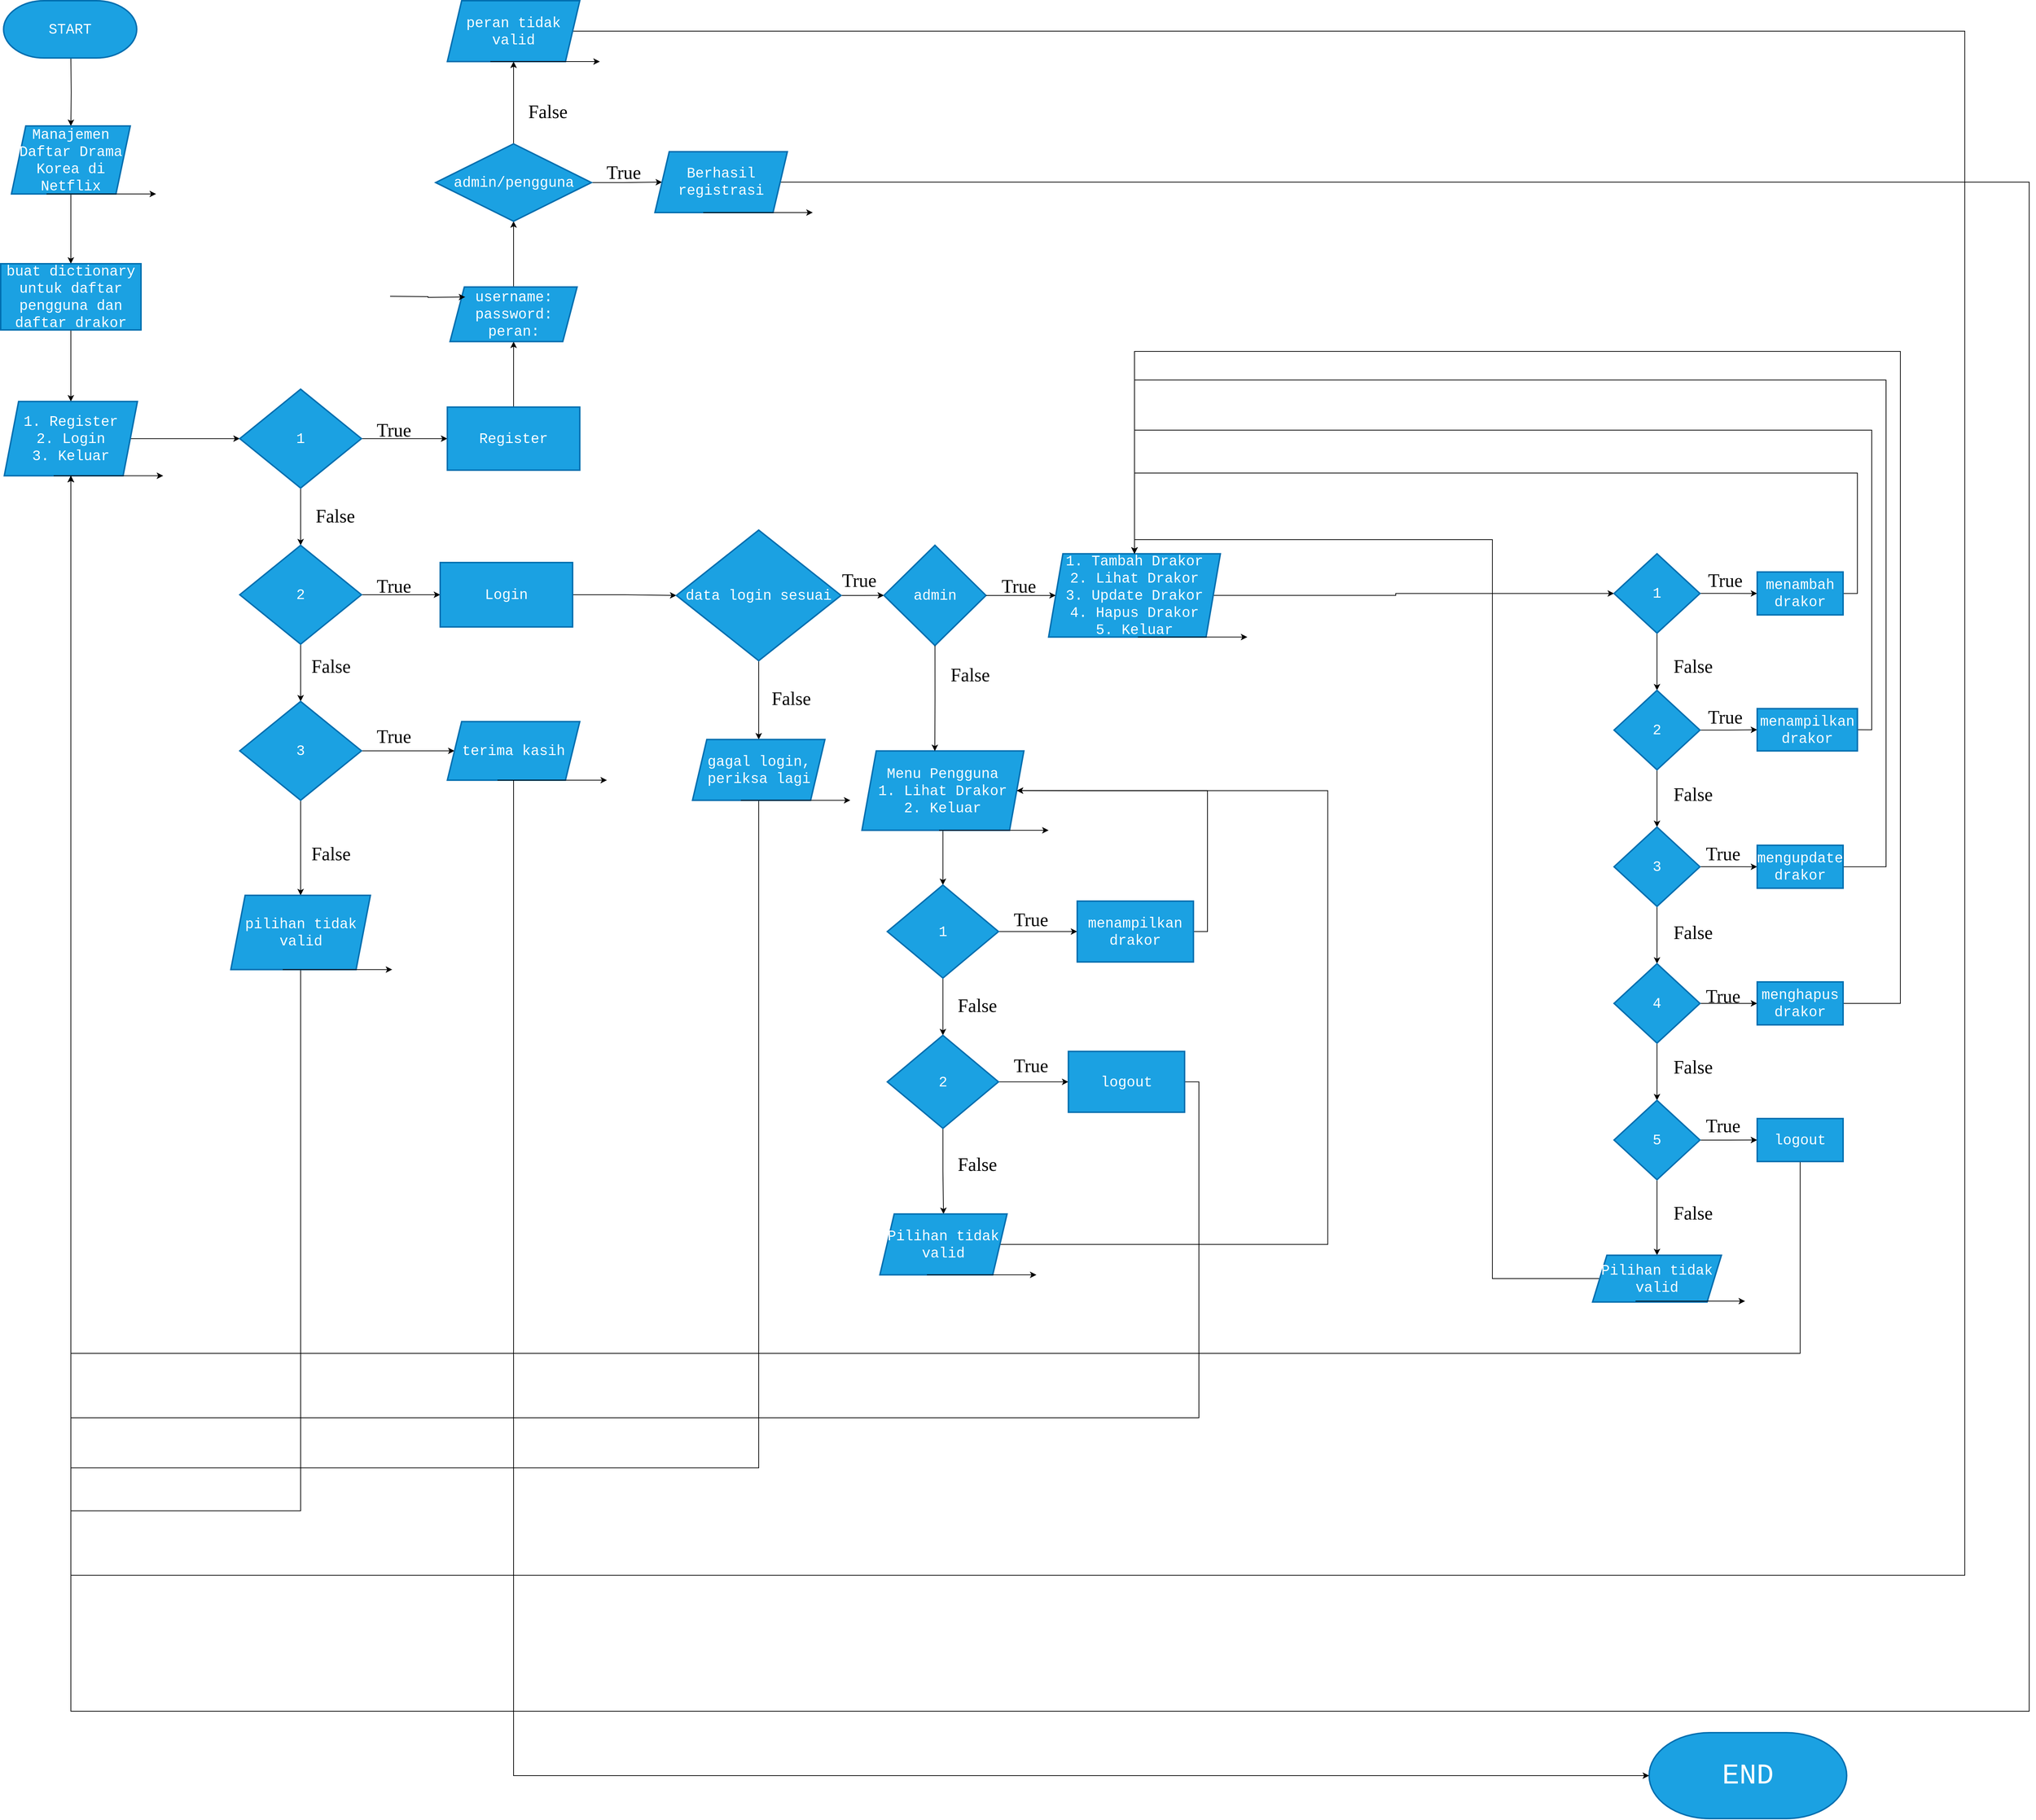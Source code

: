 <mxfile version="24.7.17">
  <diagram id="C5RBs43oDa-KdzZeNtuy" name="Page-1">
    <mxGraphModel dx="2588" dy="2060" grid="1" gridSize="10" guides="1" tooltips="1" connect="1" arrows="1" fold="1" page="1" pageScale="1" pageWidth="827" pageHeight="1169" math="0" shadow="0">
      <root>
        <mxCell id="WIyWlLk6GJQsqaUBKTNV-0" />
        <mxCell id="WIyWlLk6GJQsqaUBKTNV-1" parent="WIyWlLk6GJQsqaUBKTNV-0" />
        <mxCell id="9XBb93PV3unr3yUIhpDu-5" value="" style="edgeStyle=orthogonalEdgeStyle;rounded=0;orthogonalLoop=1;jettySize=auto;html=1;" parent="WIyWlLk6GJQsqaUBKTNV-1" target="9XBb93PV3unr3yUIhpDu-4" edge="1">
          <mxGeometry relative="1" as="geometry">
            <mxPoint x="414" y="140" as="sourcePoint" />
          </mxGeometry>
        </mxCell>
        <mxCell id="9XBb93PV3unr3yUIhpDu-16" value="" style="edgeStyle=orthogonalEdgeStyle;rounded=0;orthogonalLoop=1;jettySize=auto;html=1;" parent="WIyWlLk6GJQsqaUBKTNV-1" source="9XBb93PV3unr3yUIhpDu-4" target="9XBb93PV3unr3yUIhpDu-15" edge="1">
          <mxGeometry relative="1" as="geometry" />
        </mxCell>
        <mxCell id="9XBb93PV3unr3yUIhpDu-4" value="Manajemen Daftar Drama Korea di Netflix" style="shape=parallelogram;perimeter=parallelogramPerimeter;whiteSpace=wrap;html=1;fixedSize=1;fontSize=20;fontFamily=Courier New;fillColor=#1ba1e2;strokeColor=#006EAF;fontColor=#ffffff;strokeWidth=2;labelBackgroundColor=none;" parent="WIyWlLk6GJQsqaUBKTNV-1" vertex="1">
          <mxGeometry x="331" y="235" width="166" height="95" as="geometry" />
        </mxCell>
        <mxCell id="9XBb93PV3unr3yUIhpDu-14" value="START" style="strokeWidth=2;html=1;shape=mxgraph.flowchart.terminator;whiteSpace=wrap;fillColor=#1ba1e2;fontColor=#ffffff;strokeColor=#006EAF;fontFamily=Courier New;fontSize=20;" parent="WIyWlLk6GJQsqaUBKTNV-1" vertex="1">
          <mxGeometry x="320" y="60" width="186" height="80" as="geometry" />
        </mxCell>
        <mxCell id="9XBb93PV3unr3yUIhpDu-18" value="" style="edgeStyle=orthogonalEdgeStyle;rounded=0;orthogonalLoop=1;jettySize=auto;html=1;" parent="WIyWlLk6GJQsqaUBKTNV-1" source="9XBb93PV3unr3yUIhpDu-15" target="9XBb93PV3unr3yUIhpDu-17" edge="1">
          <mxGeometry relative="1" as="geometry" />
        </mxCell>
        <mxCell id="9XBb93PV3unr3yUIhpDu-15" value="buat dictionary untuk daftar pengguna dan daftar drakor" style="whiteSpace=wrap;html=1;fontSize=20;fontFamily=Courier New;fillColor=#1ba1e2;strokeColor=#006EAF;fontColor=#ffffff;strokeWidth=2;labelBackgroundColor=none;" parent="WIyWlLk6GJQsqaUBKTNV-1" vertex="1">
          <mxGeometry x="316" y="427.5" width="196" height="92.5" as="geometry" />
        </mxCell>
        <mxCell id="9XBb93PV3unr3yUIhpDu-20" value="" style="edgeStyle=orthogonalEdgeStyle;rounded=0;orthogonalLoop=1;jettySize=auto;html=1;" parent="WIyWlLk6GJQsqaUBKTNV-1" source="9XBb93PV3unr3yUIhpDu-17" target="9XBb93PV3unr3yUIhpDu-19" edge="1">
          <mxGeometry relative="1" as="geometry" />
        </mxCell>
        <mxCell id="9XBb93PV3unr3yUIhpDu-17" value="1. Register&lt;div&gt;2. Login&lt;/div&gt;&lt;div&gt;3. Keluar&lt;/div&gt;" style="shape=parallelogram;perimeter=parallelogramPerimeter;whiteSpace=wrap;html=1;fixedSize=1;fontSize=20;fontFamily=Courier New;fillColor=#1ba1e2;strokeColor=#006EAF;fontColor=#ffffff;strokeWidth=2;labelBackgroundColor=none;" parent="WIyWlLk6GJQsqaUBKTNV-1" vertex="1">
          <mxGeometry x="321" y="620" width="186" height="103.75" as="geometry" />
        </mxCell>
        <mxCell id="9XBb93PV3unr3yUIhpDu-22" value="" style="edgeStyle=orthogonalEdgeStyle;rounded=0;orthogonalLoop=1;jettySize=auto;html=1;" parent="WIyWlLk6GJQsqaUBKTNV-1" source="9XBb93PV3unr3yUIhpDu-19" target="9XBb93PV3unr3yUIhpDu-21" edge="1">
          <mxGeometry relative="1" as="geometry" />
        </mxCell>
        <mxCell id="9XBb93PV3unr3yUIhpDu-24" value="" style="edgeStyle=orthogonalEdgeStyle;rounded=0;orthogonalLoop=1;jettySize=auto;html=1;" parent="WIyWlLk6GJQsqaUBKTNV-1" source="9XBb93PV3unr3yUIhpDu-19" target="9XBb93PV3unr3yUIhpDu-23" edge="1">
          <mxGeometry relative="1" as="geometry" />
        </mxCell>
        <mxCell id="9XBb93PV3unr3yUIhpDu-19" value="1" style="rhombus;whiteSpace=wrap;html=1;fontSize=20;fontFamily=Courier New;fillColor=#1ba1e2;strokeColor=#006EAF;fontColor=#ffffff;strokeWidth=2;labelBackgroundColor=none;" parent="WIyWlLk6GJQsqaUBKTNV-1" vertex="1">
          <mxGeometry x="650" y="602.81" width="170" height="138.13" as="geometry" />
        </mxCell>
        <mxCell id="s_7dhmqSEseQ9WvXmj4P-6" value="" style="edgeStyle=orthogonalEdgeStyle;rounded=0;orthogonalLoop=1;jettySize=auto;html=1;" edge="1" parent="WIyWlLk6GJQsqaUBKTNV-1" source="9XBb93PV3unr3yUIhpDu-21" target="s_7dhmqSEseQ9WvXmj4P-5">
          <mxGeometry relative="1" as="geometry" />
        </mxCell>
        <mxCell id="9XBb93PV3unr3yUIhpDu-21" value="Register" style="whiteSpace=wrap;html=1;fontSize=20;fontFamily=Courier New;fillColor=#1ba1e2;strokeColor=#006EAF;fontColor=#ffffff;strokeWidth=2;labelBackgroundColor=none;" parent="WIyWlLk6GJQsqaUBKTNV-1" vertex="1">
          <mxGeometry x="940" y="627.81" width="185" height="88.13" as="geometry" />
        </mxCell>
        <mxCell id="9XBb93PV3unr3yUIhpDu-26" value="" style="edgeStyle=orthogonalEdgeStyle;rounded=0;orthogonalLoop=1;jettySize=auto;html=1;" parent="WIyWlLk6GJQsqaUBKTNV-1" source="9XBb93PV3unr3yUIhpDu-23" target="9XBb93PV3unr3yUIhpDu-25" edge="1">
          <mxGeometry relative="1" as="geometry" />
        </mxCell>
        <mxCell id="9XBb93PV3unr3yUIhpDu-114" value="" style="edgeStyle=orthogonalEdgeStyle;rounded=0;orthogonalLoop=1;jettySize=auto;html=1;" parent="WIyWlLk6GJQsqaUBKTNV-1" source="9XBb93PV3unr3yUIhpDu-23" target="9XBb93PV3unr3yUIhpDu-113" edge="1">
          <mxGeometry relative="1" as="geometry" />
        </mxCell>
        <mxCell id="9XBb93PV3unr3yUIhpDu-23" value="2" style="rhombus;whiteSpace=wrap;html=1;fontSize=20;fontFamily=Courier New;fillColor=#1ba1e2;strokeColor=#006EAF;fontColor=#ffffff;strokeWidth=2;labelBackgroundColor=none;" parent="WIyWlLk6GJQsqaUBKTNV-1" vertex="1">
          <mxGeometry x="650" y="820.94" width="170" height="138.13" as="geometry" />
        </mxCell>
        <mxCell id="9XBb93PV3unr3yUIhpDu-68" value="" style="edgeStyle=orthogonalEdgeStyle;rounded=0;orthogonalLoop=1;jettySize=auto;html=1;" parent="WIyWlLk6GJQsqaUBKTNV-1" source="9XBb93PV3unr3yUIhpDu-25" target="9XBb93PV3unr3yUIhpDu-67" edge="1">
          <mxGeometry relative="1" as="geometry" />
        </mxCell>
        <mxCell id="9XBb93PV3unr3yUIhpDu-25" value="Login" style="whiteSpace=wrap;html=1;fontSize=20;fontFamily=Courier New;fillColor=#1ba1e2;strokeColor=#006EAF;fontColor=#ffffff;strokeWidth=2;labelBackgroundColor=none;" parent="WIyWlLk6GJQsqaUBKTNV-1" vertex="1">
          <mxGeometry x="930" y="845" width="185" height="90" as="geometry" />
        </mxCell>
        <mxCell id="9XBb93PV3unr3yUIhpDu-108" value="" style="edgeStyle=orthogonalEdgeStyle;rounded=0;orthogonalLoop=1;jettySize=auto;html=1;" parent="WIyWlLk6GJQsqaUBKTNV-1" source="9XBb93PV3unr3yUIhpDu-67" target="9XBb93PV3unr3yUIhpDu-71" edge="1">
          <mxGeometry relative="1" as="geometry" />
        </mxCell>
        <mxCell id="9XBb93PV3unr3yUIhpDu-112" value="" style="edgeStyle=orthogonalEdgeStyle;rounded=0;orthogonalLoop=1;jettySize=auto;html=1;" parent="WIyWlLk6GJQsqaUBKTNV-1" source="9XBb93PV3unr3yUIhpDu-67" target="9XBb93PV3unr3yUIhpDu-111" edge="1">
          <mxGeometry relative="1" as="geometry" />
        </mxCell>
        <mxCell id="9XBb93PV3unr3yUIhpDu-67" value="data login sesuai" style="rhombus;whiteSpace=wrap;html=1;fontSize=20;fontFamily=Courier New;fillColor=#1ba1e2;strokeColor=#006EAF;fontColor=#ffffff;strokeWidth=2;labelBackgroundColor=none;" parent="WIyWlLk6GJQsqaUBKTNV-1" vertex="1">
          <mxGeometry x="1260" y="799.69" width="230" height="182.5" as="geometry" />
        </mxCell>
        <mxCell id="9XBb93PV3unr3yUIhpDu-71" value="admin" style="rhombus;whiteSpace=wrap;html=1;fontSize=20;fontFamily=Courier New;fillColor=#1ba1e2;strokeColor=#006EAF;fontColor=#ffffff;strokeWidth=2;labelBackgroundColor=none;" parent="WIyWlLk6GJQsqaUBKTNV-1" vertex="1">
          <mxGeometry x="1550" y="820.94" width="142.5" height="140" as="geometry" />
        </mxCell>
        <mxCell id="9XBb93PV3unr3yUIhpDu-72" value="" style="edgeStyle=orthogonalEdgeStyle;rounded=0;orthogonalLoop=1;jettySize=auto;html=1;entryX=0;entryY=0.5;entryDx=0;entryDy=0;" parent="WIyWlLk6GJQsqaUBKTNV-1" source="9XBb93PV3unr3yUIhpDu-73" target="9XBb93PV3unr3yUIhpDu-76" edge="1">
          <mxGeometry relative="1" as="geometry">
            <mxPoint x="2510" y="887.87" as="targetPoint" />
            <Array as="points">
              <mxPoint x="2265" y="890.87" />
              <mxPoint x="2265" y="887.87" />
            </Array>
          </mxGeometry>
        </mxCell>
        <mxCell id="9XBb93PV3unr3yUIhpDu-73" value="1. Tambah Drakor&lt;div&gt;2. Lihat Drakor&lt;/div&gt;&lt;div&gt;3. Update Drakor&lt;/div&gt;&lt;div&gt;4. Hapus Drakor&lt;/div&gt;&lt;div&gt;5. Keluar&lt;/div&gt;" style="shape=parallelogram;perimeter=parallelogramPerimeter;whiteSpace=wrap;html=1;fixedSize=1;fontSize=20;fontFamily=Courier New;fillColor=#1ba1e2;strokeColor=#006EAF;fontColor=#ffffff;strokeWidth=2;labelBackgroundColor=none;" parent="WIyWlLk6GJQsqaUBKTNV-1" vertex="1">
          <mxGeometry x="1780" y="832.74" width="240" height="116.4" as="geometry" />
        </mxCell>
        <mxCell id="9XBb93PV3unr3yUIhpDu-74" value="" style="edgeStyle=orthogonalEdgeStyle;rounded=0;orthogonalLoop=1;jettySize=auto;html=1;" parent="WIyWlLk6GJQsqaUBKTNV-1" source="9XBb93PV3unr3yUIhpDu-76" target="9XBb93PV3unr3yUIhpDu-77" edge="1">
          <mxGeometry relative="1" as="geometry" />
        </mxCell>
        <mxCell id="9XBb93PV3unr3yUIhpDu-75" value="" style="edgeStyle=orthogonalEdgeStyle;rounded=0;orthogonalLoop=1;jettySize=auto;html=1;" parent="WIyWlLk6GJQsqaUBKTNV-1" source="9XBb93PV3unr3yUIhpDu-76" target="9XBb93PV3unr3yUIhpDu-80" edge="1">
          <mxGeometry relative="1" as="geometry" />
        </mxCell>
        <mxCell id="9XBb93PV3unr3yUIhpDu-76" value="1" style="rhombus;whiteSpace=wrap;html=1;fontSize=20;fontFamily=Courier New;fillColor=#1ba1e2;strokeColor=#006EAF;fontColor=#ffffff;strokeWidth=2;labelBackgroundColor=none;" parent="WIyWlLk6GJQsqaUBKTNV-1" vertex="1">
          <mxGeometry x="2570" y="832.74" width="120" height="110.93" as="geometry" />
        </mxCell>
        <mxCell id="6txTIPw77ZYtvKRZL9yK-9" style="edgeStyle=orthogonalEdgeStyle;rounded=0;orthogonalLoop=1;jettySize=auto;html=1;exitX=1;exitY=0.5;exitDx=0;exitDy=0;entryX=0.5;entryY=0;entryDx=0;entryDy=0;" parent="WIyWlLk6GJQsqaUBKTNV-1" source="9XBb93PV3unr3yUIhpDu-77" target="9XBb93PV3unr3yUIhpDu-73" edge="1">
          <mxGeometry relative="1" as="geometry">
            <Array as="points">
              <mxPoint x="2910" y="888" />
              <mxPoint x="2910" y="720" />
              <mxPoint x="1900" y="720" />
            </Array>
          </mxGeometry>
        </mxCell>
        <mxCell id="9XBb93PV3unr3yUIhpDu-77" value="menambah drakor" style="whiteSpace=wrap;html=1;fontSize=20;fontFamily=Courier New;fillColor=#1ba1e2;strokeColor=#006EAF;fontColor=#ffffff;strokeWidth=2;labelBackgroundColor=none;" parent="WIyWlLk6GJQsqaUBKTNV-1" vertex="1">
          <mxGeometry x="2770" y="858.205" width="120" height="60" as="geometry" />
        </mxCell>
        <mxCell id="9XBb93PV3unr3yUIhpDu-78" value="" style="edgeStyle=orthogonalEdgeStyle;rounded=0;orthogonalLoop=1;jettySize=auto;html=1;" parent="WIyWlLk6GJQsqaUBKTNV-1" source="9XBb93PV3unr3yUIhpDu-80" target="9XBb93PV3unr3yUIhpDu-81" edge="1">
          <mxGeometry relative="1" as="geometry" />
        </mxCell>
        <mxCell id="9XBb93PV3unr3yUIhpDu-79" value="" style="edgeStyle=orthogonalEdgeStyle;rounded=0;orthogonalLoop=1;jettySize=auto;html=1;" parent="WIyWlLk6GJQsqaUBKTNV-1" source="9XBb93PV3unr3yUIhpDu-80" target="9XBb93PV3unr3yUIhpDu-84" edge="1">
          <mxGeometry relative="1" as="geometry" />
        </mxCell>
        <mxCell id="9XBb93PV3unr3yUIhpDu-80" value="2" style="rhombus;whiteSpace=wrap;html=1;fontSize=20;fontFamily=Courier New;fillColor=#1ba1e2;strokeColor=#006EAF;fontColor=#ffffff;strokeWidth=2;labelBackgroundColor=none;" parent="WIyWlLk6GJQsqaUBKTNV-1" vertex="1">
          <mxGeometry x="2570" y="1023.67" width="120" height="110.93" as="geometry" />
        </mxCell>
        <mxCell id="6txTIPw77ZYtvKRZL9yK-11" style="edgeStyle=orthogonalEdgeStyle;rounded=0;orthogonalLoop=1;jettySize=auto;html=1;exitX=1;exitY=0.5;exitDx=0;exitDy=0;entryX=0.5;entryY=0;entryDx=0;entryDy=0;" parent="WIyWlLk6GJQsqaUBKTNV-1" source="9XBb93PV3unr3yUIhpDu-81" target="9XBb93PV3unr3yUIhpDu-73" edge="1">
          <mxGeometry relative="1" as="geometry">
            <Array as="points">
              <mxPoint x="2930" y="1079" />
              <mxPoint x="2930" y="660" />
              <mxPoint x="1900" y="660" />
            </Array>
          </mxGeometry>
        </mxCell>
        <mxCell id="9XBb93PV3unr3yUIhpDu-81" value="menampilkan drakor" style="whiteSpace=wrap;html=1;fontSize=20;fontFamily=Courier New;fillColor=#1ba1e2;strokeColor=#006EAF;fontColor=#ffffff;strokeWidth=2;labelBackgroundColor=none;" parent="WIyWlLk6GJQsqaUBKTNV-1" vertex="1">
          <mxGeometry x="2770" y="1049.14" width="140" height="59.08" as="geometry" />
        </mxCell>
        <mxCell id="9XBb93PV3unr3yUIhpDu-82" value="" style="edgeStyle=orthogonalEdgeStyle;rounded=0;orthogonalLoop=1;jettySize=auto;html=1;" parent="WIyWlLk6GJQsqaUBKTNV-1" source="9XBb93PV3unr3yUIhpDu-84" target="9XBb93PV3unr3yUIhpDu-85" edge="1">
          <mxGeometry relative="1" as="geometry" />
        </mxCell>
        <mxCell id="9XBb93PV3unr3yUIhpDu-83" value="" style="edgeStyle=orthogonalEdgeStyle;rounded=0;orthogonalLoop=1;jettySize=auto;html=1;" parent="WIyWlLk6GJQsqaUBKTNV-1" source="9XBb93PV3unr3yUIhpDu-84" target="9XBb93PV3unr3yUIhpDu-88" edge="1">
          <mxGeometry relative="1" as="geometry" />
        </mxCell>
        <mxCell id="9XBb93PV3unr3yUIhpDu-84" value="3" style="rhombus;whiteSpace=wrap;html=1;fontSize=20;fontFamily=Courier New;fillColor=#1ba1e2;strokeColor=#006EAF;fontColor=#ffffff;strokeWidth=2;labelBackgroundColor=none;" parent="WIyWlLk6GJQsqaUBKTNV-1" vertex="1">
          <mxGeometry x="2570" y="1214.6" width="120" height="110.93" as="geometry" />
        </mxCell>
        <mxCell id="6txTIPw77ZYtvKRZL9yK-17" style="edgeStyle=orthogonalEdgeStyle;rounded=0;orthogonalLoop=1;jettySize=auto;html=1;exitX=1;exitY=0.5;exitDx=0;exitDy=0;entryX=0.5;entryY=0;entryDx=0;entryDy=0;" parent="WIyWlLk6GJQsqaUBKTNV-1" source="9XBb93PV3unr3yUIhpDu-85" target="9XBb93PV3unr3yUIhpDu-73" edge="1">
          <mxGeometry relative="1" as="geometry">
            <Array as="points">
              <mxPoint x="2950" y="1270" />
              <mxPoint x="2950" y="590" />
              <mxPoint x="1900" y="590" />
            </Array>
          </mxGeometry>
        </mxCell>
        <mxCell id="9XBb93PV3unr3yUIhpDu-85" value="mengupdate drakor" style="whiteSpace=wrap;html=1;fontSize=20;fontFamily=Courier New;fillColor=#1ba1e2;strokeColor=#006EAF;fontColor=#ffffff;strokeWidth=2;labelBackgroundColor=none;" parent="WIyWlLk6GJQsqaUBKTNV-1" vertex="1">
          <mxGeometry x="2770" y="1240.065" width="120" height="60" as="geometry" />
        </mxCell>
        <mxCell id="9XBb93PV3unr3yUIhpDu-86" value="" style="edgeStyle=orthogonalEdgeStyle;rounded=0;orthogonalLoop=1;jettySize=auto;html=1;" parent="WIyWlLk6GJQsqaUBKTNV-1" source="9XBb93PV3unr3yUIhpDu-88" target="9XBb93PV3unr3yUIhpDu-89" edge="1">
          <mxGeometry relative="1" as="geometry" />
        </mxCell>
        <mxCell id="9XBb93PV3unr3yUIhpDu-87" value="" style="edgeStyle=orthogonalEdgeStyle;rounded=0;orthogonalLoop=1;jettySize=auto;html=1;" parent="WIyWlLk6GJQsqaUBKTNV-1" source="9XBb93PV3unr3yUIhpDu-88" target="9XBb93PV3unr3yUIhpDu-92" edge="1">
          <mxGeometry relative="1" as="geometry" />
        </mxCell>
        <mxCell id="9XBb93PV3unr3yUIhpDu-88" value="4" style="rhombus;whiteSpace=wrap;html=1;fontSize=20;fontFamily=Courier New;fillColor=#1ba1e2;strokeColor=#006EAF;fontColor=#ffffff;strokeWidth=2;labelBackgroundColor=none;" parent="WIyWlLk6GJQsqaUBKTNV-1" vertex="1">
          <mxGeometry x="2570" y="1405.53" width="120" height="110.93" as="geometry" />
        </mxCell>
        <mxCell id="6txTIPw77ZYtvKRZL9yK-18" style="edgeStyle=orthogonalEdgeStyle;rounded=0;orthogonalLoop=1;jettySize=auto;html=1;exitX=1;exitY=0.5;exitDx=0;exitDy=0;entryX=0.5;entryY=0;entryDx=0;entryDy=0;" parent="WIyWlLk6GJQsqaUBKTNV-1" source="9XBb93PV3unr3yUIhpDu-89" target="9XBb93PV3unr3yUIhpDu-73" edge="1">
          <mxGeometry relative="1" as="geometry">
            <Array as="points">
              <mxPoint x="2970" y="1461" />
              <mxPoint x="2970" y="550" />
              <mxPoint x="1900" y="550" />
            </Array>
          </mxGeometry>
        </mxCell>
        <mxCell id="9XBb93PV3unr3yUIhpDu-89" value="menghapus drakor" style="whiteSpace=wrap;html=1;fontSize=20;fontFamily=Courier New;fillColor=#1ba1e2;strokeColor=#006EAF;fontColor=#ffffff;strokeWidth=2;labelBackgroundColor=none;" parent="WIyWlLk6GJQsqaUBKTNV-1" vertex="1">
          <mxGeometry x="2770" y="1430.995" width="120" height="60" as="geometry" />
        </mxCell>
        <mxCell id="9XBb93PV3unr3yUIhpDu-90" value="" style="edgeStyle=orthogonalEdgeStyle;rounded=0;orthogonalLoop=1;jettySize=auto;html=1;" parent="WIyWlLk6GJQsqaUBKTNV-1" source="9XBb93PV3unr3yUIhpDu-92" target="9XBb93PV3unr3yUIhpDu-93" edge="1">
          <mxGeometry relative="1" as="geometry" />
        </mxCell>
        <mxCell id="9XBb93PV3unr3yUIhpDu-91" value="" style="edgeStyle=orthogonalEdgeStyle;rounded=0;orthogonalLoop=1;jettySize=auto;html=1;" parent="WIyWlLk6GJQsqaUBKTNV-1" source="9XBb93PV3unr3yUIhpDu-92" target="9XBb93PV3unr3yUIhpDu-94" edge="1">
          <mxGeometry relative="1" as="geometry" />
        </mxCell>
        <mxCell id="9XBb93PV3unr3yUIhpDu-92" value="5" style="rhombus;whiteSpace=wrap;html=1;fontSize=20;fontFamily=Courier New;fillColor=#1ba1e2;strokeColor=#006EAF;fontColor=#ffffff;strokeWidth=2;labelBackgroundColor=none;" parent="WIyWlLk6GJQsqaUBKTNV-1" vertex="1">
          <mxGeometry x="2570" y="1596.46" width="120" height="110.93" as="geometry" />
        </mxCell>
        <mxCell id="6txTIPw77ZYtvKRZL9yK-19" style="edgeStyle=orthogonalEdgeStyle;rounded=0;orthogonalLoop=1;jettySize=auto;html=1;exitX=0.5;exitY=1;exitDx=0;exitDy=0;entryX=0.5;entryY=1;entryDx=0;entryDy=0;" parent="WIyWlLk6GJQsqaUBKTNV-1" source="9XBb93PV3unr3yUIhpDu-93" target="9XBb93PV3unr3yUIhpDu-17" edge="1">
          <mxGeometry relative="1" as="geometry">
            <Array as="points">
              <mxPoint x="2830" y="1950" />
              <mxPoint x="414" y="1950" />
            </Array>
          </mxGeometry>
        </mxCell>
        <mxCell id="9XBb93PV3unr3yUIhpDu-93" value="logout" style="whiteSpace=wrap;html=1;fontSize=20;fontFamily=Courier New;fillColor=#1ba1e2;strokeColor=#006EAF;fontColor=#ffffff;strokeWidth=2;labelBackgroundColor=none;" parent="WIyWlLk6GJQsqaUBKTNV-1" vertex="1">
          <mxGeometry x="2770" y="1621.925" width="120" height="60" as="geometry" />
        </mxCell>
        <mxCell id="6txTIPw77ZYtvKRZL9yK-20" style="edgeStyle=orthogonalEdgeStyle;rounded=0;orthogonalLoop=1;jettySize=auto;html=1;exitX=1;exitY=0.5;exitDx=0;exitDy=0;entryX=0.5;entryY=0;entryDx=0;entryDy=0;" parent="WIyWlLk6GJQsqaUBKTNV-1" source="9XBb93PV3unr3yUIhpDu-94" target="9XBb93PV3unr3yUIhpDu-73" edge="1">
          <mxGeometry relative="1" as="geometry">
            <Array as="points">
              <mxPoint x="2400" y="1845" />
              <mxPoint x="2400" y="813" />
              <mxPoint x="1900" y="813" />
            </Array>
          </mxGeometry>
        </mxCell>
        <mxCell id="9XBb93PV3unr3yUIhpDu-94" value="Pilihan tidak valid" style="shape=parallelogram;perimeter=parallelogramPerimeter;whiteSpace=wrap;html=1;fixedSize=1;fontSize=20;fontFamily=Courier New;fillColor=#1ba1e2;strokeColor=#006EAF;fontColor=#ffffff;strokeWidth=2;labelBackgroundColor=none;" parent="WIyWlLk6GJQsqaUBKTNV-1" vertex="1">
          <mxGeometry x="2540" y="1812.86" width="180" height="65.35" as="geometry" />
        </mxCell>
        <mxCell id="9XBb93PV3unr3yUIhpDu-97" value="" style="edgeStyle=orthogonalEdgeStyle;rounded=0;orthogonalLoop=1;jettySize=auto;html=1;" parent="WIyWlLk6GJQsqaUBKTNV-1" source="9XBb93PV3unr3yUIhpDu-98" target="9XBb93PV3unr3yUIhpDu-101" edge="1">
          <mxGeometry relative="1" as="geometry" />
        </mxCell>
        <mxCell id="9XBb93PV3unr3yUIhpDu-98" value="&lt;div&gt;Menu Pengguna&lt;/div&gt;1.&amp;nbsp;&lt;span style=&quot;background-color: initial;&quot;&gt;Lihat Drakor&lt;/span&gt;&lt;div&gt;&lt;div&gt;2. Keluar&lt;/div&gt;&lt;/div&gt;" style="shape=parallelogram;perimeter=parallelogramPerimeter;whiteSpace=wrap;html=1;fixedSize=1;fontSize=20;fontFamily=Courier New;fillColor=#1ba1e2;strokeColor=#006EAF;fontColor=#ffffff;strokeWidth=2;labelBackgroundColor=none;" parent="WIyWlLk6GJQsqaUBKTNV-1" vertex="1">
          <mxGeometry x="1519.22" y="1108.22" width="226.25" height="110.93" as="geometry" />
        </mxCell>
        <mxCell id="9XBb93PV3unr3yUIhpDu-99" value="" style="edgeStyle=orthogonalEdgeStyle;rounded=0;orthogonalLoop=1;jettySize=auto;html=1;" parent="WIyWlLk6GJQsqaUBKTNV-1" source="9XBb93PV3unr3yUIhpDu-101" target="9XBb93PV3unr3yUIhpDu-102" edge="1">
          <mxGeometry relative="1" as="geometry" />
        </mxCell>
        <mxCell id="9XBb93PV3unr3yUIhpDu-100" value="" style="edgeStyle=orthogonalEdgeStyle;rounded=0;orthogonalLoop=1;jettySize=auto;html=1;" parent="WIyWlLk6GJQsqaUBKTNV-1" source="9XBb93PV3unr3yUIhpDu-101" target="9XBb93PV3unr3yUIhpDu-105" edge="1">
          <mxGeometry relative="1" as="geometry" />
        </mxCell>
        <mxCell id="9XBb93PV3unr3yUIhpDu-101" value="1" style="rhombus;whiteSpace=wrap;html=1;fontSize=20;fontFamily=Courier New;fillColor=#1ba1e2;strokeColor=#006EAF;fontColor=#ffffff;strokeWidth=2;labelBackgroundColor=none;" parent="WIyWlLk6GJQsqaUBKTNV-1" vertex="1">
          <mxGeometry x="1554.68" y="1295.61" width="155.32" height="130" as="geometry" />
        </mxCell>
        <mxCell id="s_7dhmqSEseQ9WvXmj4P-1" style="edgeStyle=orthogonalEdgeStyle;rounded=0;orthogonalLoop=1;jettySize=auto;html=1;exitX=1;exitY=0.5;exitDx=0;exitDy=0;entryX=1;entryY=0.5;entryDx=0;entryDy=0;" edge="1" parent="WIyWlLk6GJQsqaUBKTNV-1" source="9XBb93PV3unr3yUIhpDu-102" target="9XBb93PV3unr3yUIhpDu-98">
          <mxGeometry relative="1" as="geometry">
            <Array as="points">
              <mxPoint x="2002" y="1361" />
              <mxPoint x="2002" y="1164" />
            </Array>
          </mxGeometry>
        </mxCell>
        <mxCell id="9XBb93PV3unr3yUIhpDu-102" value="menampilkan drakor" style="whiteSpace=wrap;html=1;fontSize=20;fontFamily=Courier New;fillColor=#1ba1e2;strokeColor=#006EAF;fontColor=#ffffff;strokeWidth=2;labelBackgroundColor=none;" parent="WIyWlLk6GJQsqaUBKTNV-1" vertex="1">
          <mxGeometry x="1820" y="1318.11" width="162.34" height="85" as="geometry" />
        </mxCell>
        <mxCell id="9XBb93PV3unr3yUIhpDu-103" value="" style="edgeStyle=orthogonalEdgeStyle;rounded=0;orthogonalLoop=1;jettySize=auto;html=1;" parent="WIyWlLk6GJQsqaUBKTNV-1" source="9XBb93PV3unr3yUIhpDu-105" target="9XBb93PV3unr3yUIhpDu-106" edge="1">
          <mxGeometry relative="1" as="geometry" />
        </mxCell>
        <mxCell id="9XBb93PV3unr3yUIhpDu-104" value="" style="edgeStyle=orthogonalEdgeStyle;rounded=0;orthogonalLoop=1;jettySize=auto;html=1;" parent="WIyWlLk6GJQsqaUBKTNV-1" source="9XBb93PV3unr3yUIhpDu-105" target="9XBb93PV3unr3yUIhpDu-107" edge="1">
          <mxGeometry relative="1" as="geometry" />
        </mxCell>
        <mxCell id="9XBb93PV3unr3yUIhpDu-105" value="2" style="rhombus;whiteSpace=wrap;html=1;fontSize=20;fontFamily=Courier New;fillColor=#1ba1e2;strokeColor=#006EAF;fontColor=#ffffff;strokeWidth=2;labelBackgroundColor=none;" parent="WIyWlLk6GJQsqaUBKTNV-1" vertex="1">
          <mxGeometry x="1554.68" y="1505.61" width="155.32" height="130" as="geometry" />
        </mxCell>
        <mxCell id="s_7dhmqSEseQ9WvXmj4P-3" style="edgeStyle=orthogonalEdgeStyle;rounded=0;orthogonalLoop=1;jettySize=auto;html=1;exitX=1;exitY=0.5;exitDx=0;exitDy=0;entryX=0.5;entryY=1;entryDx=0;entryDy=0;" edge="1" parent="WIyWlLk6GJQsqaUBKTNV-1" source="9XBb93PV3unr3yUIhpDu-106" target="9XBb93PV3unr3yUIhpDu-17">
          <mxGeometry relative="1" as="geometry">
            <Array as="points">
              <mxPoint x="1990" y="1571" />
              <mxPoint x="1990" y="2040" />
              <mxPoint x="414" y="2040" />
            </Array>
          </mxGeometry>
        </mxCell>
        <mxCell id="9XBb93PV3unr3yUIhpDu-106" value="logout" style="whiteSpace=wrap;html=1;fontSize=20;fontFamily=Courier New;fillColor=#1ba1e2;strokeColor=#006EAF;fontColor=#ffffff;strokeWidth=2;labelBackgroundColor=none;" parent="WIyWlLk6GJQsqaUBKTNV-1" vertex="1">
          <mxGeometry x="1807.66" y="1528.11" width="162.34" height="85" as="geometry" />
        </mxCell>
        <mxCell id="s_7dhmqSEseQ9WvXmj4P-2" style="edgeStyle=orthogonalEdgeStyle;rounded=0;orthogonalLoop=1;jettySize=auto;html=1;exitX=1;exitY=0.5;exitDx=0;exitDy=0;entryX=1;entryY=0.5;entryDx=0;entryDy=0;" edge="1" parent="WIyWlLk6GJQsqaUBKTNV-1" source="9XBb93PV3unr3yUIhpDu-107" target="9XBb93PV3unr3yUIhpDu-98">
          <mxGeometry relative="1" as="geometry">
            <Array as="points">
              <mxPoint x="2170" y="1798" />
              <mxPoint x="2170" y="1164" />
            </Array>
          </mxGeometry>
        </mxCell>
        <mxCell id="9XBb93PV3unr3yUIhpDu-107" value="Pilihan tidak valid" style="shape=parallelogram;perimeter=parallelogramPerimeter;whiteSpace=wrap;html=1;fixedSize=1;fontSize=20;fontFamily=Courier New;fillColor=#1ba1e2;strokeColor=#006EAF;fontColor=#ffffff;strokeWidth=2;labelBackgroundColor=none;" parent="WIyWlLk6GJQsqaUBKTNV-1" vertex="1">
          <mxGeometry x="1544.29" y="1755.26" width="177.66" height="85" as="geometry" />
        </mxCell>
        <mxCell id="6txTIPw77ZYtvKRZL9yK-25" style="edgeStyle=orthogonalEdgeStyle;rounded=0;orthogonalLoop=1;jettySize=auto;html=1;exitX=0.5;exitY=1;exitDx=0;exitDy=0;entryX=0.5;entryY=1;entryDx=0;entryDy=0;" parent="WIyWlLk6GJQsqaUBKTNV-1" source="9XBb93PV3unr3yUIhpDu-111" target="9XBb93PV3unr3yUIhpDu-17" edge="1">
          <mxGeometry relative="1" as="geometry">
            <Array as="points">
              <mxPoint x="1375" y="2110" />
              <mxPoint x="414" y="2110" />
            </Array>
          </mxGeometry>
        </mxCell>
        <mxCell id="9XBb93PV3unr3yUIhpDu-111" value="gagal login, periksa lagi" style="shape=parallelogram;perimeter=parallelogramPerimeter;whiteSpace=wrap;html=1;fixedSize=1;fontSize=20;fontFamily=Courier New;fillColor=#1ba1e2;strokeColor=#006EAF;fontColor=#ffffff;strokeWidth=2;labelBackgroundColor=none;" parent="WIyWlLk6GJQsqaUBKTNV-1" vertex="1">
          <mxGeometry x="1282.5" y="1092.2" width="185" height="85" as="geometry" />
        </mxCell>
        <mxCell id="9XBb93PV3unr3yUIhpDu-116" value="" style="edgeStyle=orthogonalEdgeStyle;rounded=0;orthogonalLoop=1;jettySize=auto;html=1;" parent="WIyWlLk6GJQsqaUBKTNV-1" source="9XBb93PV3unr3yUIhpDu-113" target="9XBb93PV3unr3yUIhpDu-115" edge="1">
          <mxGeometry relative="1" as="geometry" />
        </mxCell>
        <mxCell id="9XBb93PV3unr3yUIhpDu-118" value="" style="edgeStyle=orthogonalEdgeStyle;rounded=0;orthogonalLoop=1;jettySize=auto;html=1;" parent="WIyWlLk6GJQsqaUBKTNV-1" source="9XBb93PV3unr3yUIhpDu-113" target="9XBb93PV3unr3yUIhpDu-117" edge="1">
          <mxGeometry relative="1" as="geometry" />
        </mxCell>
        <mxCell id="9XBb93PV3unr3yUIhpDu-113" value="3" style="rhombus;whiteSpace=wrap;html=1;fontSize=20;fontFamily=Courier New;fillColor=#1ba1e2;strokeColor=#006EAF;fontColor=#ffffff;strokeWidth=2;labelBackgroundColor=none;" parent="WIyWlLk6GJQsqaUBKTNV-1" vertex="1">
          <mxGeometry x="650" y="1039.07" width="170" height="138.13" as="geometry" />
        </mxCell>
        <mxCell id="9XBb93PV3unr3yUIhpDu-115" value="terima kasih" style="shape=parallelogram;perimeter=parallelogramPerimeter;whiteSpace=wrap;html=1;fixedSize=1;fontSize=20;fontFamily=Courier New;fillColor=#1ba1e2;strokeColor=#006EAF;fontColor=#ffffff;strokeWidth=2;labelBackgroundColor=none;" parent="WIyWlLk6GJQsqaUBKTNV-1" vertex="1">
          <mxGeometry x="940" y="1067.2" width="185" height="81.87" as="geometry" />
        </mxCell>
        <mxCell id="6txTIPw77ZYtvKRZL9yK-26" style="edgeStyle=orthogonalEdgeStyle;rounded=0;orthogonalLoop=1;jettySize=auto;html=1;exitX=0.5;exitY=1;exitDx=0;exitDy=0;entryX=0.5;entryY=1;entryDx=0;entryDy=0;" parent="WIyWlLk6GJQsqaUBKTNV-1" source="9XBb93PV3unr3yUIhpDu-117" target="9XBb93PV3unr3yUIhpDu-17" edge="1">
          <mxGeometry relative="1" as="geometry">
            <Array as="points">
              <mxPoint x="735" y="2170" />
              <mxPoint x="414" y="2170" />
            </Array>
          </mxGeometry>
        </mxCell>
        <mxCell id="9XBb93PV3unr3yUIhpDu-117" value="pilihan tidak valid" style="shape=parallelogram;perimeter=parallelogramPerimeter;whiteSpace=wrap;html=1;fixedSize=1;fontSize=20;fontFamily=Courier New;fillColor=#1ba1e2;strokeColor=#006EAF;fontColor=#ffffff;strokeWidth=2;labelBackgroundColor=none;" parent="WIyWlLk6GJQsqaUBKTNV-1" vertex="1">
          <mxGeometry x="637.5" y="1310" width="195" height="103.74" as="geometry" />
        </mxCell>
        <mxCell id="6txTIPw77ZYtvKRZL9yK-0" value="" style="edgeStyle=orthogonalEdgeStyle;rounded=0;orthogonalLoop=1;jettySize=auto;html=1;" parent="WIyWlLk6GJQsqaUBKTNV-1" edge="1">
          <mxGeometry relative="1" as="geometry">
            <mxPoint x="380" y="330" as="sourcePoint" />
            <mxPoint x="533" y="330" as="targetPoint" />
          </mxGeometry>
        </mxCell>
        <mxCell id="6txTIPw77ZYtvKRZL9yK-1" value="" style="edgeStyle=orthogonalEdgeStyle;rounded=0;orthogonalLoop=1;jettySize=auto;html=1;" parent="WIyWlLk6GJQsqaUBKTNV-1" edge="1">
          <mxGeometry relative="1" as="geometry">
            <mxPoint x="390" y="723.75" as="sourcePoint" />
            <mxPoint x="543" y="723.75" as="targetPoint" />
          </mxGeometry>
        </mxCell>
        <mxCell id="6txTIPw77ZYtvKRZL9yK-2" value="" style="edgeStyle=orthogonalEdgeStyle;rounded=0;orthogonalLoop=1;jettySize=auto;html=1;" parent="WIyWlLk6GJQsqaUBKTNV-1" edge="1">
          <mxGeometry relative="1" as="geometry">
            <mxPoint x="710" y="1413.74" as="sourcePoint" />
            <mxPoint x="863" y="1413.74" as="targetPoint" />
          </mxGeometry>
        </mxCell>
        <mxCell id="6txTIPw77ZYtvKRZL9yK-3" value="" style="edgeStyle=orthogonalEdgeStyle;rounded=0;orthogonalLoop=1;jettySize=auto;html=1;" parent="WIyWlLk6GJQsqaUBKTNV-1" edge="1">
          <mxGeometry relative="1" as="geometry">
            <mxPoint x="1010" y="1149.07" as="sourcePoint" />
            <mxPoint x="1163" y="1149.07" as="targetPoint" />
          </mxGeometry>
        </mxCell>
        <mxCell id="6txTIPw77ZYtvKRZL9yK-4" value="" style="edgeStyle=orthogonalEdgeStyle;rounded=0;orthogonalLoop=1;jettySize=auto;html=1;" parent="WIyWlLk6GJQsqaUBKTNV-1" edge="1">
          <mxGeometry relative="1" as="geometry">
            <mxPoint x="1350" y="1177.2" as="sourcePoint" />
            <mxPoint x="1503" y="1177.2" as="targetPoint" />
          </mxGeometry>
        </mxCell>
        <mxCell id="6txTIPw77ZYtvKRZL9yK-5" value="" style="edgeStyle=orthogonalEdgeStyle;rounded=0;orthogonalLoop=1;jettySize=auto;html=1;" parent="WIyWlLk6GJQsqaUBKTNV-1" edge="1">
          <mxGeometry relative="1" as="geometry">
            <mxPoint x="1904.66" y="949.14" as="sourcePoint" />
            <mxPoint x="2057.66" y="949.14" as="targetPoint" />
          </mxGeometry>
        </mxCell>
        <mxCell id="6txTIPw77ZYtvKRZL9yK-6" value="" style="edgeStyle=orthogonalEdgeStyle;rounded=0;orthogonalLoop=1;jettySize=auto;html=1;" parent="WIyWlLk6GJQsqaUBKTNV-1" edge="1">
          <mxGeometry relative="1" as="geometry">
            <mxPoint x="1627.0" y="1219.15" as="sourcePoint" />
            <mxPoint x="1780.0" y="1219.15" as="targetPoint" />
          </mxGeometry>
        </mxCell>
        <mxCell id="6txTIPw77ZYtvKRZL9yK-7" value="" style="edgeStyle=orthogonalEdgeStyle;rounded=0;orthogonalLoop=1;jettySize=auto;html=1;" parent="WIyWlLk6GJQsqaUBKTNV-1" edge="1">
          <mxGeometry relative="1" as="geometry">
            <mxPoint x="1610.0" y="1840.26" as="sourcePoint" />
            <mxPoint x="1763" y="1840.26" as="targetPoint" />
          </mxGeometry>
        </mxCell>
        <mxCell id="6txTIPw77ZYtvKRZL9yK-8" value="" style="edgeStyle=orthogonalEdgeStyle;rounded=0;orthogonalLoop=1;jettySize=auto;html=1;" parent="WIyWlLk6GJQsqaUBKTNV-1" edge="1">
          <mxGeometry relative="1" as="geometry">
            <mxPoint x="2600" y="1877.03" as="sourcePoint" />
            <mxPoint x="2753" y="1877.03" as="targetPoint" />
          </mxGeometry>
        </mxCell>
        <mxCell id="6txTIPw77ZYtvKRZL9yK-29" value="&lt;font style=&quot;font-size: 40px;&quot;&gt;END&lt;/font&gt;" style="strokeWidth=2;html=1;shape=mxgraph.flowchart.terminator;whiteSpace=wrap;fillColor=#1ba1e2;fontColor=#ffffff;strokeColor=#006EAF;fontFamily=Courier New;fontSize=20;" parent="WIyWlLk6GJQsqaUBKTNV-1" vertex="1">
          <mxGeometry x="2619" y="2480" width="276" height="120" as="geometry" />
        </mxCell>
        <mxCell id="6txTIPw77ZYtvKRZL9yK-30" style="edgeStyle=orthogonalEdgeStyle;rounded=0;orthogonalLoop=1;jettySize=auto;html=1;exitX=0.5;exitY=1;exitDx=0;exitDy=0;entryX=0;entryY=0.5;entryDx=0;entryDy=0;entryPerimeter=0;" parent="WIyWlLk6GJQsqaUBKTNV-1" source="9XBb93PV3unr3yUIhpDu-115" target="6txTIPw77ZYtvKRZL9yK-29" edge="1">
          <mxGeometry relative="1" as="geometry" />
        </mxCell>
        <mxCell id="vvhJS5o4heji7xc4k_0S-0" value="True" style="text;html=1;align=center;verticalAlign=middle;resizable=0;points=[];autosize=1;strokeColor=none;fillColor=none;fontSize=26;fontFamily=Lucida Console;" parent="WIyWlLk6GJQsqaUBKTNV-1" vertex="1">
          <mxGeometry x="820" y="640" width="90" height="40" as="geometry" />
        </mxCell>
        <mxCell id="vvhJS5o4heji7xc4k_0S-2" value="True" style="text;html=1;align=center;verticalAlign=middle;resizable=0;points=[];autosize=1;strokeColor=none;fillColor=none;fontSize=26;fontFamily=Lucida Console;" parent="WIyWlLk6GJQsqaUBKTNV-1" vertex="1">
          <mxGeometry x="820" y="858.2" width="90" height="40" as="geometry" />
        </mxCell>
        <mxCell id="vvhJS5o4heji7xc4k_0S-3" value="True" style="text;html=1;align=center;verticalAlign=middle;resizable=0;points=[];autosize=1;strokeColor=none;fillColor=none;fontSize=26;fontFamily=Lucida Console;" parent="WIyWlLk6GJQsqaUBKTNV-1" vertex="1">
          <mxGeometry x="820" y="1068.22" width="90" height="40" as="geometry" />
        </mxCell>
        <mxCell id="vvhJS5o4heji7xc4k_0S-4" value="True" style="text;html=1;align=center;verticalAlign=middle;resizable=0;points=[];autosize=1;strokeColor=none;fillColor=none;fontSize=26;fontFamily=Lucida Console;" parent="WIyWlLk6GJQsqaUBKTNV-1" vertex="1">
          <mxGeometry x="1470" y="850" width="90" height="40" as="geometry" />
        </mxCell>
        <mxCell id="vvhJS5o4heji7xc4k_0S-6" value="" style="edgeStyle=orthogonalEdgeStyle;rounded=0;orthogonalLoop=1;jettySize=auto;html=1;entryX=0;entryY=0.5;entryDx=0;entryDy=0;" parent="WIyWlLk6GJQsqaUBKTNV-1" source="9XBb93PV3unr3yUIhpDu-71" target="9XBb93PV3unr3yUIhpDu-73" edge="1">
          <mxGeometry relative="1" as="geometry">
            <mxPoint x="1693" y="891" as="sourcePoint" />
            <mxPoint x="1790" y="891" as="targetPoint" />
          </mxGeometry>
        </mxCell>
        <mxCell id="vvhJS5o4heji7xc4k_0S-5" value="True" style="text;html=1;align=center;verticalAlign=middle;resizable=0;points=[];autosize=1;strokeColor=none;fillColor=none;fontSize=26;fontFamily=Lucida Console;" parent="WIyWlLk6GJQsqaUBKTNV-1" vertex="1">
          <mxGeometry x="1692.5" y="858.2" width="90" height="40" as="geometry" />
        </mxCell>
        <mxCell id="vvhJS5o4heji7xc4k_0S-8" value="True" style="text;html=1;align=center;verticalAlign=middle;resizable=0;points=[];autosize=1;strokeColor=none;fillColor=none;fontSize=26;fontFamily=Lucida Console;" parent="WIyWlLk6GJQsqaUBKTNV-1" vertex="1">
          <mxGeometry x="1710" y="1323.81" width="90" height="40" as="geometry" />
        </mxCell>
        <mxCell id="vvhJS5o4heji7xc4k_0S-9" value="True" style="text;html=1;align=center;verticalAlign=middle;resizable=0;points=[];autosize=1;strokeColor=none;fillColor=none;fontSize=26;fontFamily=Lucida Console;" parent="WIyWlLk6GJQsqaUBKTNV-1" vertex="1">
          <mxGeometry x="1710" y="1528.11" width="90" height="40" as="geometry" />
        </mxCell>
        <mxCell id="vvhJS5o4heji7xc4k_0S-10" value="True" style="text;html=1;align=center;verticalAlign=middle;resizable=0;points=[];autosize=1;strokeColor=none;fillColor=none;fontSize=26;fontFamily=Lucida Console;" parent="WIyWlLk6GJQsqaUBKTNV-1" vertex="1">
          <mxGeometry x="2677" y="1611.87" width="90" height="40" as="geometry" />
        </mxCell>
        <mxCell id="vvhJS5o4heji7xc4k_0S-11" value="True" style="text;html=1;align=center;verticalAlign=middle;resizable=0;points=[];autosize=1;strokeColor=none;fillColor=none;fontSize=26;fontFamily=Lucida Console;" parent="WIyWlLk6GJQsqaUBKTNV-1" vertex="1">
          <mxGeometry x="2677" y="1431" width="90" height="40" as="geometry" />
        </mxCell>
        <mxCell id="vvhJS5o4heji7xc4k_0S-12" value="True" style="text;html=1;align=center;verticalAlign=middle;resizable=0;points=[];autosize=1;strokeColor=none;fillColor=none;fontSize=26;fontFamily=Lucida Console;" parent="WIyWlLk6GJQsqaUBKTNV-1" vertex="1">
          <mxGeometry x="2677" y="1231.87" width="90" height="40" as="geometry" />
        </mxCell>
        <mxCell id="vvhJS5o4heji7xc4k_0S-13" value="True" style="text;html=1;align=center;verticalAlign=middle;resizable=0;points=[];autosize=1;strokeColor=none;fillColor=none;fontSize=26;fontFamily=Lucida Console;" parent="WIyWlLk6GJQsqaUBKTNV-1" vertex="1">
          <mxGeometry x="2680" y="1040.94" width="90" height="40" as="geometry" />
        </mxCell>
        <mxCell id="vvhJS5o4heji7xc4k_0S-14" value="True" style="text;html=1;align=center;verticalAlign=middle;resizable=0;points=[];autosize=1;strokeColor=none;fillColor=none;fontSize=26;fontFamily=Lucida Console;" parent="WIyWlLk6GJQsqaUBKTNV-1" vertex="1">
          <mxGeometry x="2680" y="850.0" width="90" height="40" as="geometry" />
        </mxCell>
        <mxCell id="vvhJS5o4heji7xc4k_0S-15" value="False" style="text;html=1;align=center;verticalAlign=middle;resizable=0;points=[];autosize=1;strokeColor=none;fillColor=none;fontSize=26;fontFamily=Lucida Console;" parent="WIyWlLk6GJQsqaUBKTNV-1" vertex="1">
          <mxGeometry x="732.5" y="759.69" width="100" height="40" as="geometry" />
        </mxCell>
        <mxCell id="vvhJS5o4heji7xc4k_0S-16" value="False" style="text;html=1;align=center;verticalAlign=middle;resizable=0;points=[];autosize=1;strokeColor=none;fillColor=none;fontSize=26;fontFamily=Lucida Console;" parent="WIyWlLk6GJQsqaUBKTNV-1" vertex="1">
          <mxGeometry x="727" y="970" width="100" height="40" as="geometry" />
        </mxCell>
        <mxCell id="vvhJS5o4heji7xc4k_0S-17" value="False" style="text;html=1;align=center;verticalAlign=middle;resizable=0;points=[];autosize=1;strokeColor=none;fillColor=none;fontSize=26;fontFamily=Lucida Console;" parent="WIyWlLk6GJQsqaUBKTNV-1" vertex="1">
          <mxGeometry x="727" y="1231.87" width="100" height="40" as="geometry" />
        </mxCell>
        <mxCell id="vvhJS5o4heji7xc4k_0S-18" value="False" style="text;html=1;align=center;verticalAlign=middle;resizable=0;points=[];autosize=1;strokeColor=none;fillColor=none;fontSize=26;fontFamily=Lucida Console;" parent="WIyWlLk6GJQsqaUBKTNV-1" vertex="1">
          <mxGeometry x="1370" y="1015.48" width="100" height="40" as="geometry" />
        </mxCell>
        <mxCell id="vvhJS5o4heji7xc4k_0S-19" value="False" style="text;html=1;align=center;verticalAlign=middle;resizable=0;points=[];autosize=1;strokeColor=none;fillColor=none;fontSize=26;fontFamily=Lucida Console;" parent="WIyWlLk6GJQsqaUBKTNV-1" vertex="1">
          <mxGeometry x="1620" y="982.19" width="100" height="40" as="geometry" />
        </mxCell>
        <mxCell id="vvhJS5o4heji7xc4k_0S-20" value="False" style="text;html=1;align=center;verticalAlign=middle;resizable=0;points=[];autosize=1;strokeColor=none;fillColor=none;fontSize=26;fontFamily=Lucida Console;" parent="WIyWlLk6GJQsqaUBKTNV-1" vertex="1">
          <mxGeometry x="1630" y="1443.74" width="100" height="40" as="geometry" />
        </mxCell>
        <mxCell id="vvhJS5o4heji7xc4k_0S-21" value="False" style="text;html=1;align=center;verticalAlign=middle;resizable=0;points=[];autosize=1;strokeColor=none;fillColor=none;fontSize=26;fontFamily=Lucida Console;" parent="WIyWlLk6GJQsqaUBKTNV-1" vertex="1">
          <mxGeometry x="1630" y="1665.67" width="100" height="40" as="geometry" />
        </mxCell>
        <mxCell id="vvhJS5o4heji7xc4k_0S-22" value="False" style="text;html=1;align=center;verticalAlign=middle;resizable=0;points=[];autosize=1;strokeColor=none;fillColor=none;fontSize=26;fontFamily=Lucida Console;" parent="WIyWlLk6GJQsqaUBKTNV-1" vertex="1">
          <mxGeometry x="2630" y="1734" width="100" height="40" as="geometry" />
        </mxCell>
        <mxCell id="vvhJS5o4heji7xc4k_0S-23" value="False" style="text;html=1;align=center;verticalAlign=middle;resizable=0;points=[];autosize=1;strokeColor=none;fillColor=none;fontSize=26;fontFamily=Lucida Console;" parent="WIyWlLk6GJQsqaUBKTNV-1" vertex="1">
          <mxGeometry x="2630" y="1530" width="100" height="40" as="geometry" />
        </mxCell>
        <mxCell id="vvhJS5o4heji7xc4k_0S-24" value="False" style="text;html=1;align=center;verticalAlign=middle;resizable=0;points=[];autosize=1;strokeColor=none;fillColor=none;fontSize=26;fontFamily=Lucida Console;" parent="WIyWlLk6GJQsqaUBKTNV-1" vertex="1">
          <mxGeometry x="2630" y="1341.87" width="100" height="40" as="geometry" />
        </mxCell>
        <mxCell id="vvhJS5o4heji7xc4k_0S-25" value="False" style="text;html=1;align=center;verticalAlign=middle;resizable=0;points=[];autosize=1;strokeColor=none;fillColor=none;fontSize=26;fontFamily=Lucida Console;" parent="WIyWlLk6GJQsqaUBKTNV-1" vertex="1">
          <mxGeometry x="2630" y="1149.07" width="100" height="40" as="geometry" />
        </mxCell>
        <mxCell id="vvhJS5o4heji7xc4k_0S-26" value="False" style="text;html=1;align=center;verticalAlign=middle;resizable=0;points=[];autosize=1;strokeColor=none;fillColor=none;fontSize=26;fontFamily=Lucida Console;" parent="WIyWlLk6GJQsqaUBKTNV-1" vertex="1">
          <mxGeometry x="2630" y="970" width="100" height="40" as="geometry" />
        </mxCell>
        <mxCell id="s_7dhmqSEseQ9WvXmj4P-0" style="edgeStyle=orthogonalEdgeStyle;rounded=0;orthogonalLoop=1;jettySize=auto;html=1;exitX=0.5;exitY=1;exitDx=0;exitDy=0;entryX=0.45;entryY=0.002;entryDx=0;entryDy=0;entryPerimeter=0;" edge="1" parent="WIyWlLk6GJQsqaUBKTNV-1" source="9XBb93PV3unr3yUIhpDu-71" target="9XBb93PV3unr3yUIhpDu-98">
          <mxGeometry relative="1" as="geometry" />
        </mxCell>
        <mxCell id="s_7dhmqSEseQ9WvXmj4P-9" value="" style="edgeStyle=orthogonalEdgeStyle;rounded=0;orthogonalLoop=1;jettySize=auto;html=1;" edge="1" parent="WIyWlLk6GJQsqaUBKTNV-1" source="s_7dhmqSEseQ9WvXmj4P-5" target="s_7dhmqSEseQ9WvXmj4P-8">
          <mxGeometry relative="1" as="geometry" />
        </mxCell>
        <mxCell id="s_7dhmqSEseQ9WvXmj4P-5" value="username:&lt;div&gt;password:&lt;/div&gt;&lt;div&gt;peran:&lt;/div&gt;" style="shape=parallelogram;perimeter=parallelogramPerimeter;whiteSpace=wrap;html=1;fixedSize=1;fontSize=20;fontFamily=Courier New;fillColor=#1ba1e2;strokeColor=#006EAF;fontColor=#ffffff;strokeWidth=2;labelBackgroundColor=none;" vertex="1" parent="WIyWlLk6GJQsqaUBKTNV-1">
          <mxGeometry x="943.75" y="460" width="177.5" height="76.26" as="geometry" />
        </mxCell>
        <mxCell id="s_7dhmqSEseQ9WvXmj4P-7" value="" style="edgeStyle=orthogonalEdgeStyle;rounded=0;orthogonalLoop=1;jettySize=auto;html=1;" edge="1" parent="WIyWlLk6GJQsqaUBKTNV-1">
          <mxGeometry relative="1" as="geometry">
            <mxPoint x="860" y="472.98" as="sourcePoint" />
            <mxPoint x="965" y="473.98" as="targetPoint" />
          </mxGeometry>
        </mxCell>
        <mxCell id="s_7dhmqSEseQ9WvXmj4P-14" style="edgeStyle=orthogonalEdgeStyle;rounded=0;orthogonalLoop=1;jettySize=auto;html=1;exitX=1;exitY=0.5;exitDx=0;exitDy=0;entryX=0;entryY=0.5;entryDx=0;entryDy=0;" edge="1" parent="WIyWlLk6GJQsqaUBKTNV-1" source="s_7dhmqSEseQ9WvXmj4P-8" target="s_7dhmqSEseQ9WvXmj4P-12">
          <mxGeometry relative="1" as="geometry" />
        </mxCell>
        <mxCell id="s_7dhmqSEseQ9WvXmj4P-17" style="edgeStyle=orthogonalEdgeStyle;rounded=0;orthogonalLoop=1;jettySize=auto;html=1;exitX=0.5;exitY=0;exitDx=0;exitDy=0;entryX=0.5;entryY=1;entryDx=0;entryDy=0;" edge="1" parent="WIyWlLk6GJQsqaUBKTNV-1" source="s_7dhmqSEseQ9WvXmj4P-8" target="s_7dhmqSEseQ9WvXmj4P-15">
          <mxGeometry relative="1" as="geometry" />
        </mxCell>
        <mxCell id="s_7dhmqSEseQ9WvXmj4P-8" value="admin/pengguna" style="rhombus;whiteSpace=wrap;html=1;fontSize=20;fontFamily=Courier New;fillColor=#1ba1e2;strokeColor=#006EAF;fontColor=#ffffff;strokeWidth=2;labelBackgroundColor=none;" vertex="1" parent="WIyWlLk6GJQsqaUBKTNV-1">
          <mxGeometry x="923.75" y="260" width="217.5" height="108.13" as="geometry" />
        </mxCell>
        <mxCell id="s_7dhmqSEseQ9WvXmj4P-22" style="edgeStyle=orthogonalEdgeStyle;rounded=0;orthogonalLoop=1;jettySize=auto;html=1;exitX=1;exitY=0.5;exitDx=0;exitDy=0;entryX=0.5;entryY=1;entryDx=0;entryDy=0;" edge="1" parent="WIyWlLk6GJQsqaUBKTNV-1" source="s_7dhmqSEseQ9WvXmj4P-12" target="9XBb93PV3unr3yUIhpDu-17">
          <mxGeometry relative="1" as="geometry">
            <Array as="points">
              <mxPoint x="3150" y="314" />
              <mxPoint x="3150" y="2450" />
              <mxPoint x="414" y="2450" />
            </Array>
          </mxGeometry>
        </mxCell>
        <mxCell id="s_7dhmqSEseQ9WvXmj4P-12" value="Berhasil registrasi" style="shape=parallelogram;perimeter=parallelogramPerimeter;whiteSpace=wrap;html=1;fixedSize=1;fontSize=20;fontFamily=Courier New;fillColor=#1ba1e2;strokeColor=#006EAF;fontColor=#ffffff;strokeWidth=2;labelBackgroundColor=none;" vertex="1" parent="WIyWlLk6GJQsqaUBKTNV-1">
          <mxGeometry x="1230" y="270.98" width="185" height="85" as="geometry" />
        </mxCell>
        <mxCell id="s_7dhmqSEseQ9WvXmj4P-13" value="" style="edgeStyle=orthogonalEdgeStyle;rounded=0;orthogonalLoop=1;jettySize=auto;html=1;" edge="1" parent="WIyWlLk6GJQsqaUBKTNV-1">
          <mxGeometry relative="1" as="geometry">
            <mxPoint x="1297.5" y="355.98" as="sourcePoint" />
            <mxPoint x="1450.5" y="355.98" as="targetPoint" />
          </mxGeometry>
        </mxCell>
        <mxCell id="s_7dhmqSEseQ9WvXmj4P-21" style="edgeStyle=orthogonalEdgeStyle;rounded=0;orthogonalLoop=1;jettySize=auto;html=1;exitX=1;exitY=0.5;exitDx=0;exitDy=0;entryX=0.5;entryY=1;entryDx=0;entryDy=0;" edge="1" parent="WIyWlLk6GJQsqaUBKTNV-1" source="s_7dhmqSEseQ9WvXmj4P-15" target="9XBb93PV3unr3yUIhpDu-17">
          <mxGeometry relative="1" as="geometry">
            <Array as="points">
              <mxPoint x="3060" y="103" />
              <mxPoint x="3060" y="2260" />
              <mxPoint x="414" y="2260" />
            </Array>
          </mxGeometry>
        </mxCell>
        <mxCell id="s_7dhmqSEseQ9WvXmj4P-15" value="peran tidak valid" style="shape=parallelogram;perimeter=parallelogramPerimeter;whiteSpace=wrap;html=1;fixedSize=1;fontSize=20;fontFamily=Courier New;fillColor=#1ba1e2;strokeColor=#006EAF;fontColor=#ffffff;strokeWidth=2;labelBackgroundColor=none;" vertex="1" parent="WIyWlLk6GJQsqaUBKTNV-1">
          <mxGeometry x="940" y="60" width="185" height="85" as="geometry" />
        </mxCell>
        <mxCell id="s_7dhmqSEseQ9WvXmj4P-16" value="" style="edgeStyle=orthogonalEdgeStyle;rounded=0;orthogonalLoop=1;jettySize=auto;html=1;" edge="1" parent="WIyWlLk6GJQsqaUBKTNV-1">
          <mxGeometry relative="1" as="geometry">
            <mxPoint x="1000" y="145" as="sourcePoint" />
            <mxPoint x="1153" y="145" as="targetPoint" />
          </mxGeometry>
        </mxCell>
        <mxCell id="s_7dhmqSEseQ9WvXmj4P-18" value="True" style="text;html=1;align=center;verticalAlign=middle;resizable=0;points=[];autosize=1;strokeColor=none;fillColor=none;fontSize=26;fontFamily=Lucida Console;" vertex="1" parent="WIyWlLk6GJQsqaUBKTNV-1">
          <mxGeometry x="1141.25" y="280" width="90" height="40" as="geometry" />
        </mxCell>
        <mxCell id="s_7dhmqSEseQ9WvXmj4P-19" value="False" style="text;html=1;align=center;verticalAlign=middle;resizable=0;points=[];autosize=1;strokeColor=none;fillColor=none;fontSize=26;fontFamily=Lucida Console;" vertex="1" parent="WIyWlLk6GJQsqaUBKTNV-1">
          <mxGeometry x="1030" y="195" width="100" height="40" as="geometry" />
        </mxCell>
      </root>
    </mxGraphModel>
  </diagram>
</mxfile>

